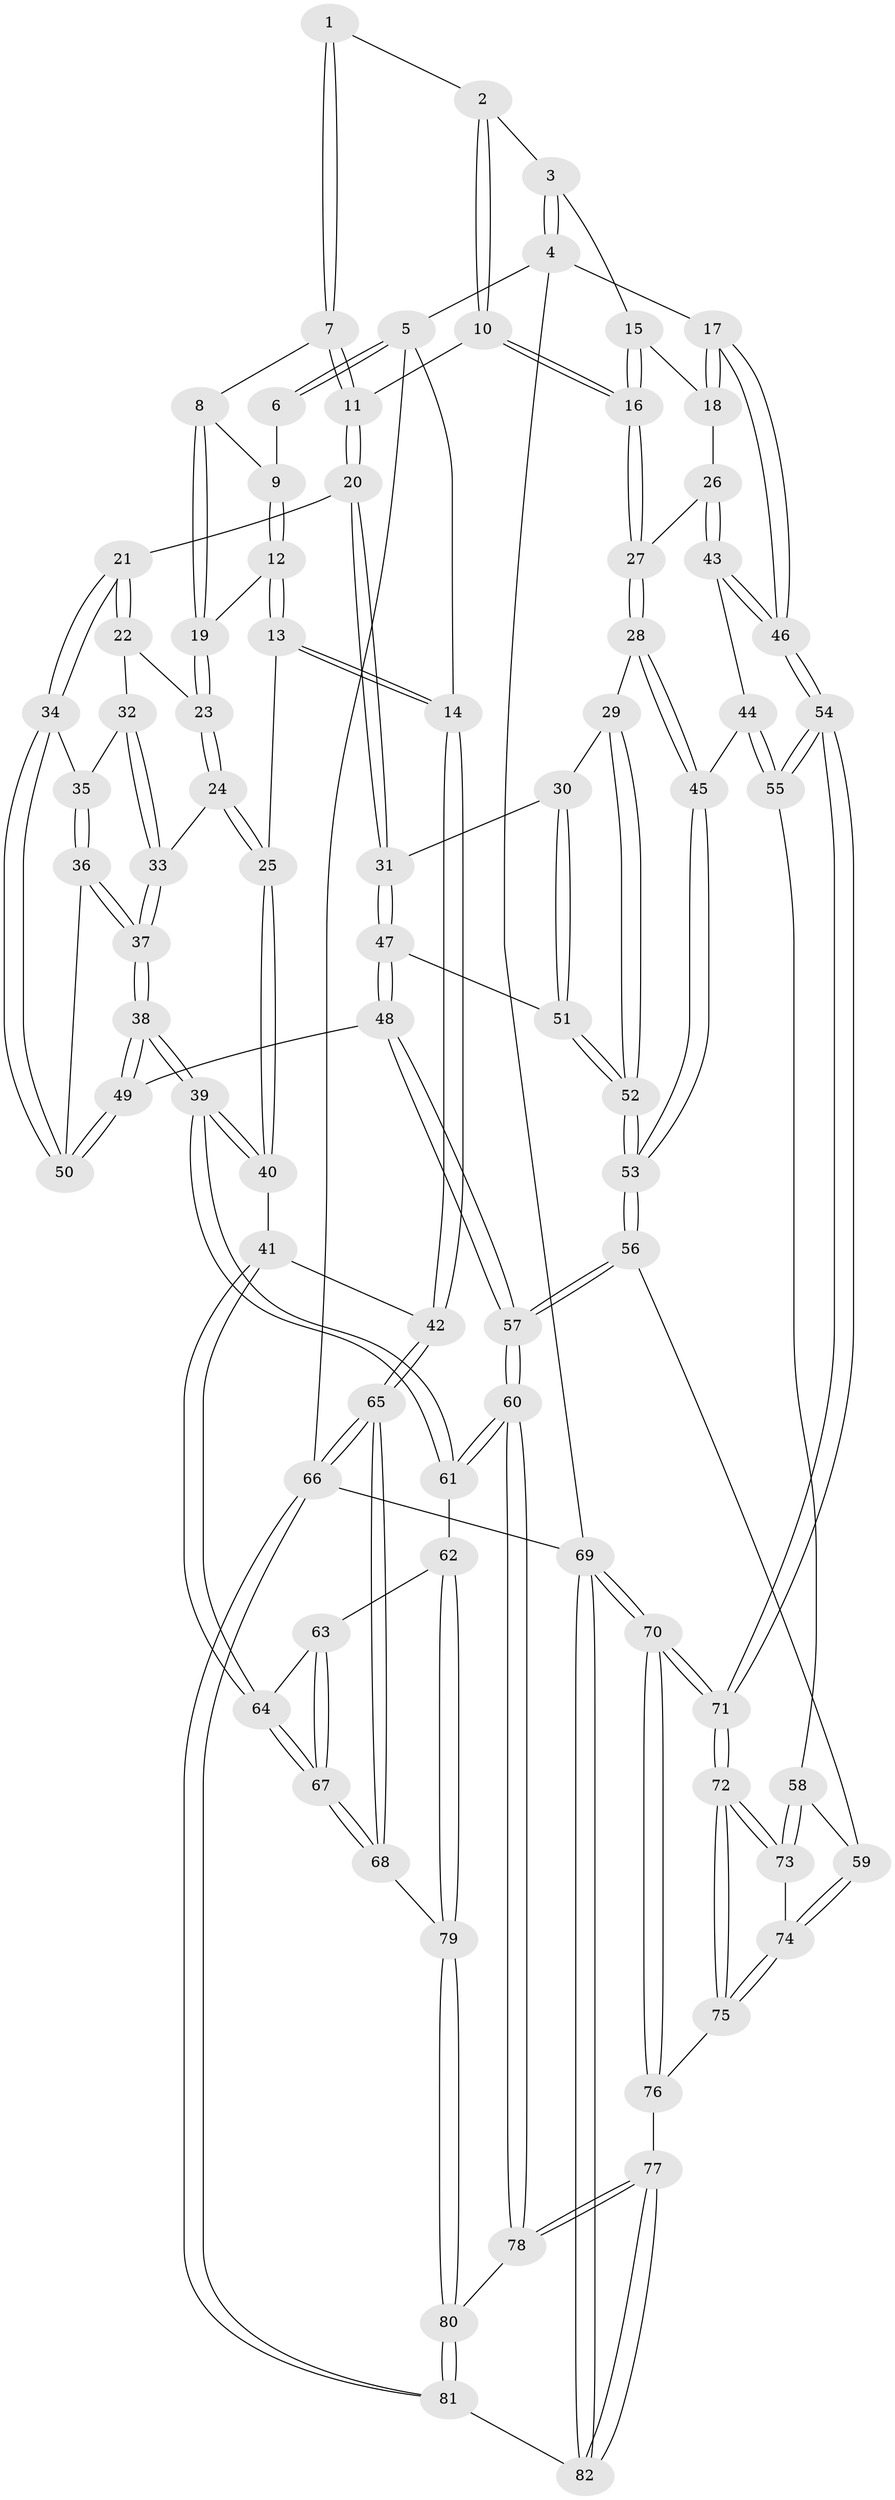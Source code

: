 // coarse degree distribution, {3: 0.4230769230769231, 4: 0.2692307692307692, 5: 0.19230769230769232, 2: 0.11538461538461539}
// Generated by graph-tools (version 1.1) at 2025/54/03/04/25 22:54:46]
// undirected, 82 vertices, 202 edges
graph export_dot {
  node [color=gray90,style=filled];
  1 [pos="+0.6690374296933206+0"];
  2 [pos="+0.7156221559147046+0"];
  3 [pos="+0.8277331366818199+0"];
  4 [pos="+1+0"];
  5 [pos="+0+0"];
  6 [pos="+0.334958030850262+0"];
  7 [pos="+0.5391149826162828+0.09799411034833136"];
  8 [pos="+0.5268808106544515+0.09924496951999469"];
  9 [pos="+0.3412545940606973+0"];
  10 [pos="+0.6312415299405504+0.15692470495686706"];
  11 [pos="+0.6234816141197687+0.15853583191123896"];
  12 [pos="+0.3105614224518163+0.09443584604120778"];
  13 [pos="+0.2782779845064442+0.13625159768946254"];
  14 [pos="+0+0.1786996642602941"];
  15 [pos="+0.8192236382661644+0.022266275657356067"];
  16 [pos="+0.7425743347255027+0.1575224615849877"];
  17 [pos="+1+0.2462110657178291"];
  18 [pos="+0.9615028132232841+0.16250878304322178"];
  19 [pos="+0.4780335918655591+0.12421397037447304"];
  20 [pos="+0.5866269526544445+0.2559023750427608"];
  21 [pos="+0.586577814068465+0.2559307475747655"];
  22 [pos="+0.4872049116614753+0.2288568734724047"];
  23 [pos="+0.46808287760358097+0.1994504938486809"];
  24 [pos="+0.36802057789720377+0.24775861995451795"];
  25 [pos="+0.31819803414681447+0.2263326384268193"];
  26 [pos="+0.8176138492991909+0.24516106793721518"];
  27 [pos="+0.7744110439857865+0.2231080860241461"];
  28 [pos="+0.7122088558908203+0.3142649966975207"];
  29 [pos="+0.6820176133983198+0.3266595233801391"];
  30 [pos="+0.6804464892441416+0.32651773528195677"];
  31 [pos="+0.6206785604351547+0.2846507382169744"];
  32 [pos="+0.4653587773071405+0.28024846788752206"];
  33 [pos="+0.37455450860616146+0.25530889307684834"];
  34 [pos="+0.5728777622026086+0.275756519826277"];
  35 [pos="+0.46835952717534585+0.2877241960623821"];
  36 [pos="+0.46903841476189906+0.30969948670545"];
  37 [pos="+0.42305317233435036+0.39114964888479015"];
  38 [pos="+0.4204369149729943+0.4314966895137031"];
  39 [pos="+0.3725619344070626+0.4998618054010058"];
  40 [pos="+0.25435397819520744+0.387506589439607"];
  41 [pos="+0.07942090010242107+0.3684670408166"];
  42 [pos="+0+0.1836866601092246"];
  43 [pos="+0.8662765254426216+0.320842441576634"];
  44 [pos="+0.8398492998187008+0.377381206520371"];
  45 [pos="+0.7915124375046845+0.39776745058364255"];
  46 [pos="+1+0.3097638861085319"];
  47 [pos="+0.5940520999765213+0.4020159428193524"];
  48 [pos="+0.5824786473394271+0.40360290754069467"];
  49 [pos="+0.5471621326759211+0.38476248431089977"];
  50 [pos="+0.550551491516527+0.3250109621240782"];
  51 [pos="+0.6019634146733157+0.4016200066577688"];
  52 [pos="+0.7066440751249825+0.4691928466974184"];
  53 [pos="+0.7261092338877579+0.4961772192822729"];
  54 [pos="+1+0.31624311228466045"];
  55 [pos="+0.9156976264377764+0.4817387477654807"];
  56 [pos="+0.7263546612238319+0.5067152196796436"];
  57 [pos="+0.574173405506076+0.5869634873415904"];
  58 [pos="+0.894387982114072+0.52272971324774"];
  59 [pos="+0.7319530379504351+0.5109050884931527"];
  60 [pos="+0.5201411910475616+0.639713918982648"];
  61 [pos="+0.3766519082410588+0.537008384706515"];
  62 [pos="+0.31004865279811744+0.5824093528411426"];
  63 [pos="+0.2894113256269215+0.5814010832289654"];
  64 [pos="+0.09222847042513134+0.45779984107296295"];
  65 [pos="+0+0.7398801746234335"];
  66 [pos="+0+1"];
  67 [pos="+0.07698349487200461+0.6156161412821755"];
  68 [pos="+0.04200693829862636+0.6631106327720084"];
  69 [pos="+1+1"];
  70 [pos="+1+1"];
  71 [pos="+1+0.6675889074271321"];
  72 [pos="+1+0.6688114985635548"];
  73 [pos="+0.9121936746317921+0.5842009290780141"];
  74 [pos="+0.8148965320778456+0.7492664730187354"];
  75 [pos="+0.8102755288503896+0.7792424684888796"];
  76 [pos="+0.8024031738863849+0.7908615701338706"];
  77 [pos="+0.6830083183735198+0.8722704133017878"];
  78 [pos="+0.557807429815248+0.7771795382141632"];
  79 [pos="+0.2253300787585727+0.8159722744112816"];
  80 [pos="+0.25143610693110774+0.8995396609602244"];
  81 [pos="+0.09853255705670316+1"];
  82 [pos="+0.6915309086897445+1"];
  1 -- 2;
  1 -- 7;
  1 -- 7;
  2 -- 3;
  2 -- 10;
  2 -- 10;
  3 -- 4;
  3 -- 4;
  3 -- 15;
  4 -- 5;
  4 -- 17;
  4 -- 69;
  5 -- 6;
  5 -- 6;
  5 -- 14;
  5 -- 66;
  6 -- 9;
  7 -- 8;
  7 -- 11;
  7 -- 11;
  8 -- 9;
  8 -- 19;
  8 -- 19;
  9 -- 12;
  9 -- 12;
  10 -- 11;
  10 -- 16;
  10 -- 16;
  11 -- 20;
  11 -- 20;
  12 -- 13;
  12 -- 13;
  12 -- 19;
  13 -- 14;
  13 -- 14;
  13 -- 25;
  14 -- 42;
  14 -- 42;
  15 -- 16;
  15 -- 16;
  15 -- 18;
  16 -- 27;
  16 -- 27;
  17 -- 18;
  17 -- 18;
  17 -- 46;
  17 -- 46;
  18 -- 26;
  19 -- 23;
  19 -- 23;
  20 -- 21;
  20 -- 31;
  20 -- 31;
  21 -- 22;
  21 -- 22;
  21 -- 34;
  21 -- 34;
  22 -- 23;
  22 -- 32;
  23 -- 24;
  23 -- 24;
  24 -- 25;
  24 -- 25;
  24 -- 33;
  25 -- 40;
  25 -- 40;
  26 -- 27;
  26 -- 43;
  26 -- 43;
  27 -- 28;
  27 -- 28;
  28 -- 29;
  28 -- 45;
  28 -- 45;
  29 -- 30;
  29 -- 52;
  29 -- 52;
  30 -- 31;
  30 -- 51;
  30 -- 51;
  31 -- 47;
  31 -- 47;
  32 -- 33;
  32 -- 33;
  32 -- 35;
  33 -- 37;
  33 -- 37;
  34 -- 35;
  34 -- 50;
  34 -- 50;
  35 -- 36;
  35 -- 36;
  36 -- 37;
  36 -- 37;
  36 -- 50;
  37 -- 38;
  37 -- 38;
  38 -- 39;
  38 -- 39;
  38 -- 49;
  38 -- 49;
  39 -- 40;
  39 -- 40;
  39 -- 61;
  39 -- 61;
  40 -- 41;
  41 -- 42;
  41 -- 64;
  41 -- 64;
  42 -- 65;
  42 -- 65;
  43 -- 44;
  43 -- 46;
  43 -- 46;
  44 -- 45;
  44 -- 55;
  44 -- 55;
  45 -- 53;
  45 -- 53;
  46 -- 54;
  46 -- 54;
  47 -- 48;
  47 -- 48;
  47 -- 51;
  48 -- 49;
  48 -- 57;
  48 -- 57;
  49 -- 50;
  49 -- 50;
  51 -- 52;
  51 -- 52;
  52 -- 53;
  52 -- 53;
  53 -- 56;
  53 -- 56;
  54 -- 55;
  54 -- 55;
  54 -- 71;
  54 -- 71;
  55 -- 58;
  56 -- 57;
  56 -- 57;
  56 -- 59;
  57 -- 60;
  57 -- 60;
  58 -- 59;
  58 -- 73;
  58 -- 73;
  59 -- 74;
  59 -- 74;
  60 -- 61;
  60 -- 61;
  60 -- 78;
  60 -- 78;
  61 -- 62;
  62 -- 63;
  62 -- 79;
  62 -- 79;
  63 -- 64;
  63 -- 67;
  63 -- 67;
  64 -- 67;
  64 -- 67;
  65 -- 66;
  65 -- 66;
  65 -- 68;
  65 -- 68;
  66 -- 81;
  66 -- 81;
  66 -- 69;
  67 -- 68;
  67 -- 68;
  68 -- 79;
  69 -- 70;
  69 -- 70;
  69 -- 82;
  69 -- 82;
  70 -- 71;
  70 -- 71;
  70 -- 76;
  70 -- 76;
  71 -- 72;
  71 -- 72;
  72 -- 73;
  72 -- 73;
  72 -- 75;
  72 -- 75;
  73 -- 74;
  74 -- 75;
  74 -- 75;
  75 -- 76;
  76 -- 77;
  77 -- 78;
  77 -- 78;
  77 -- 82;
  77 -- 82;
  78 -- 80;
  79 -- 80;
  79 -- 80;
  80 -- 81;
  80 -- 81;
  81 -- 82;
}
